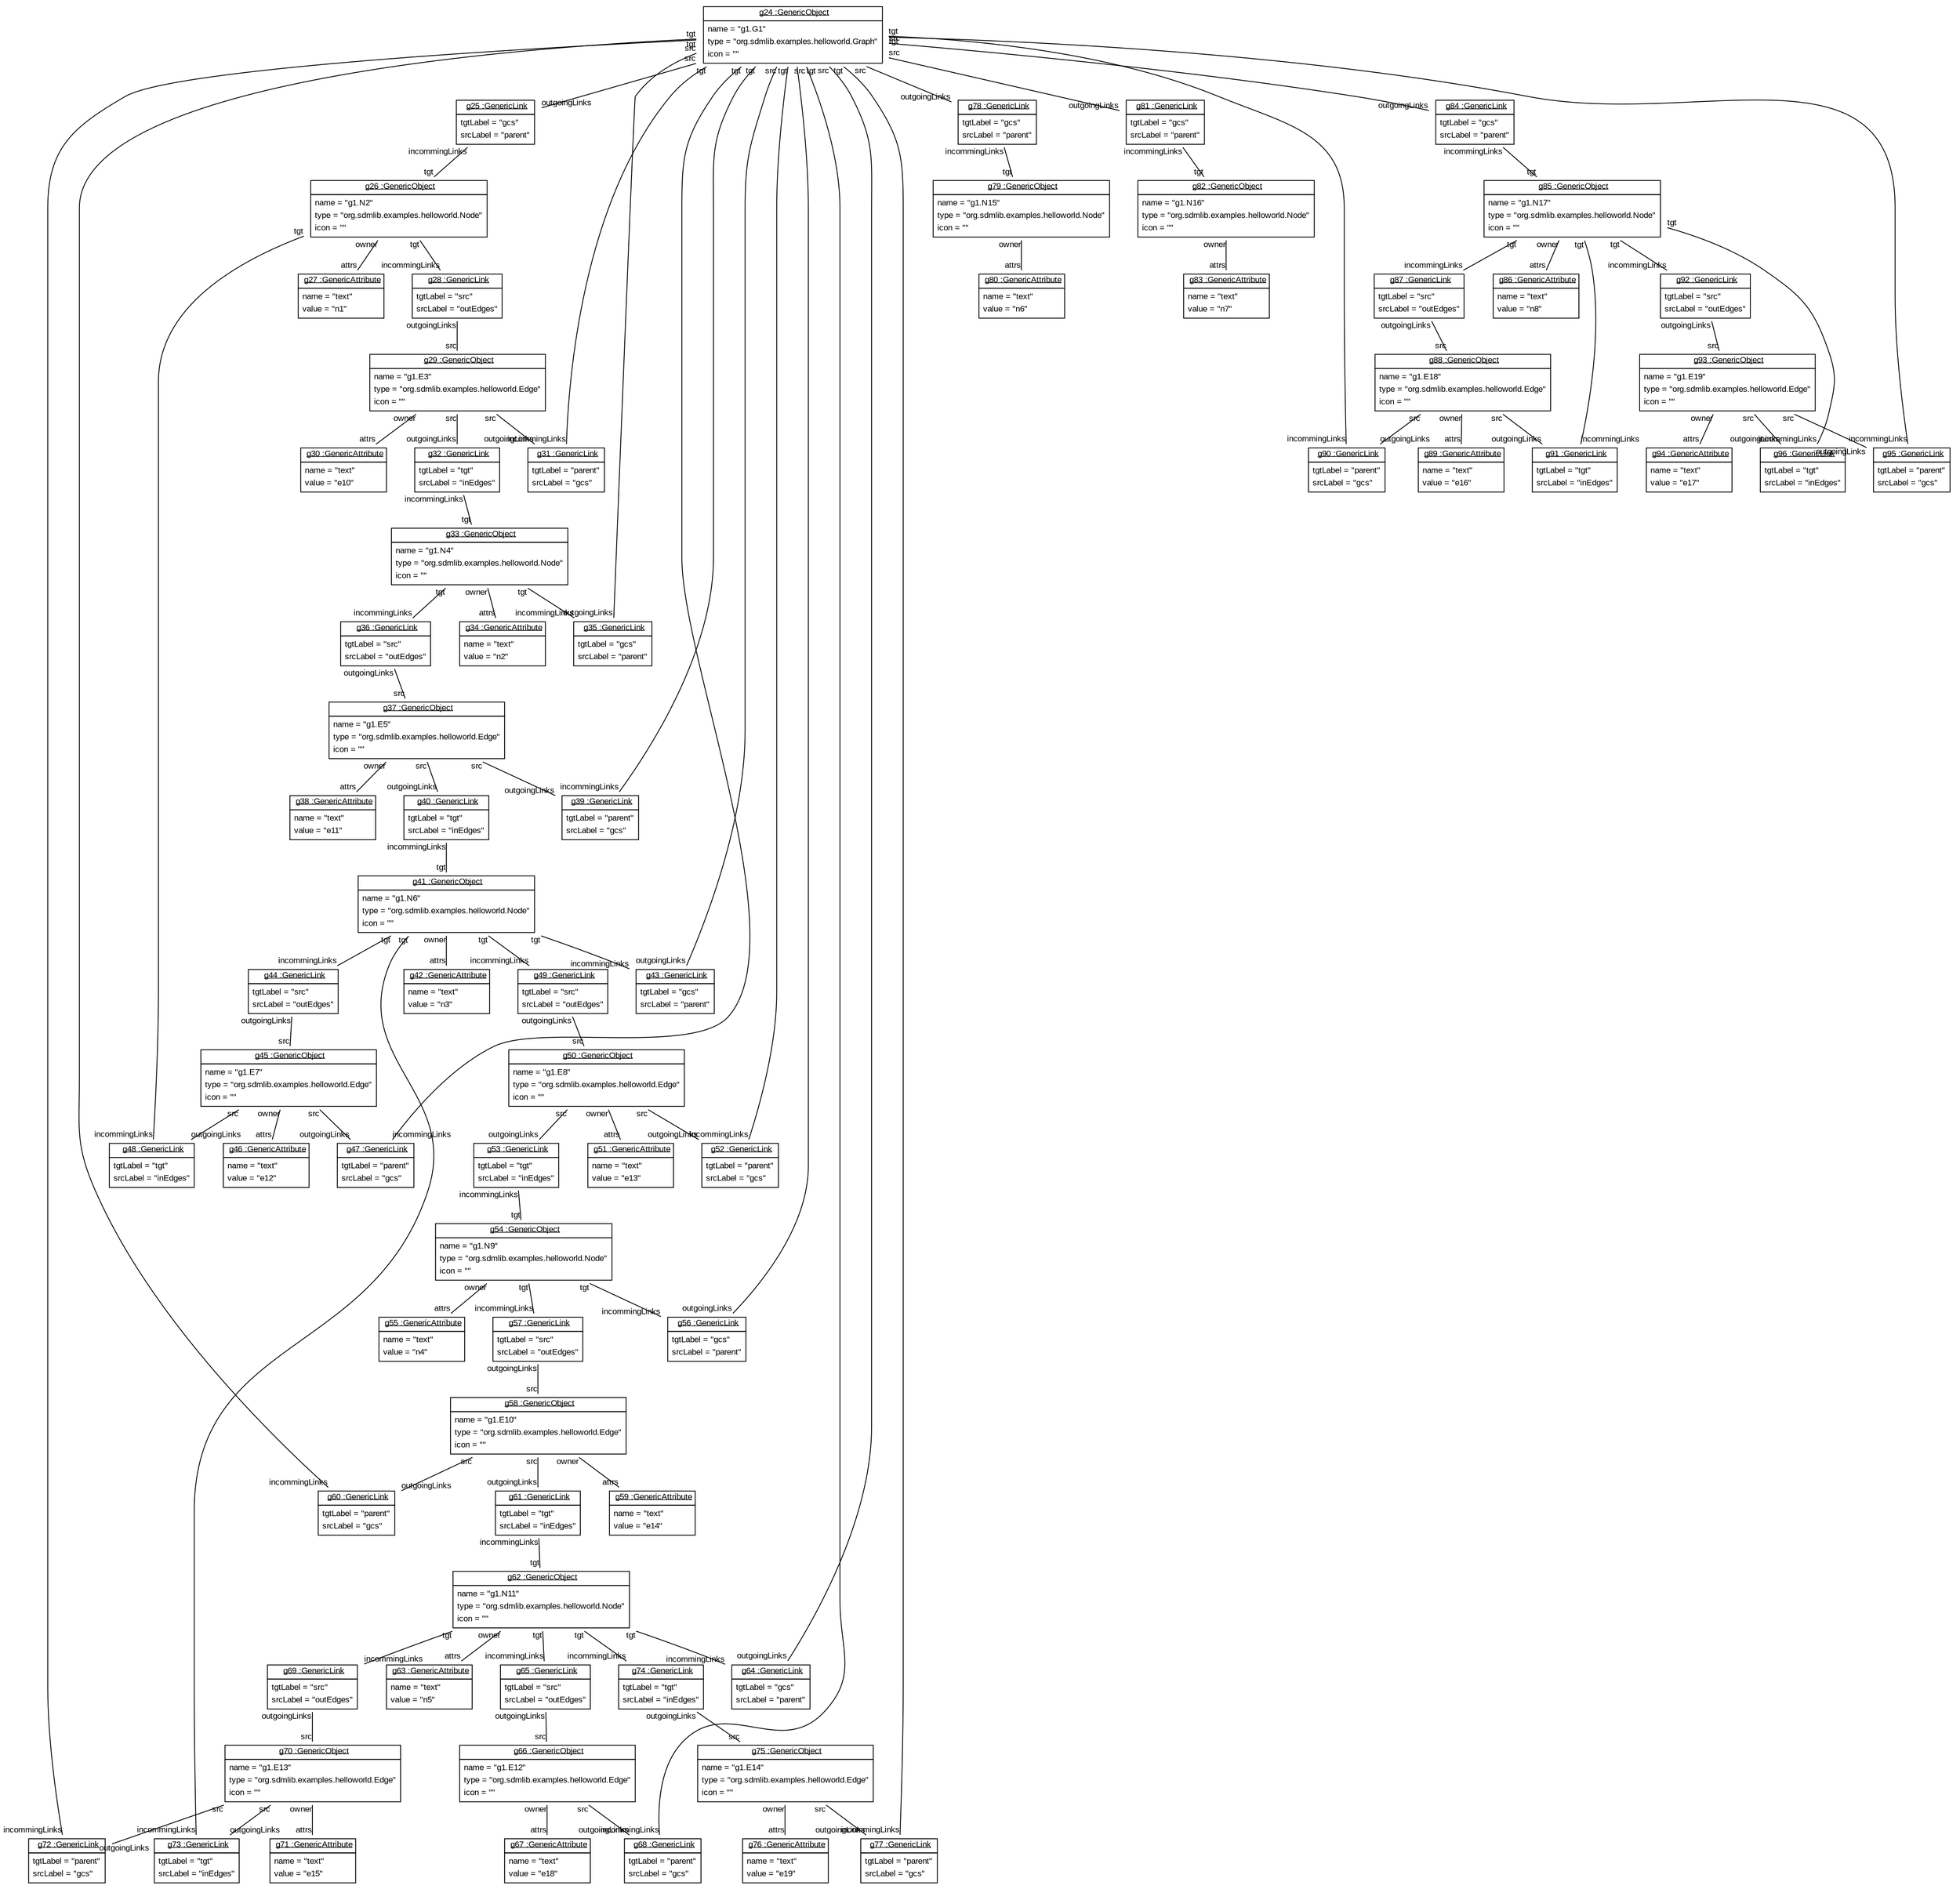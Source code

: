 graph ObjectDiagram {
   node [shape = none, fontsize = 10, fontname = "Arial"];
   edge [fontsize = 10, fontname = "Arial"];
   compound=true;

g24 [label=<<table border='0' cellborder='1' cellspacing='0'> <tr> <td href="../../SDMLib/src/org/sdmlib/models/objects/GenericObject.java"> <u>g24 :GenericObject</u></td></tr><tr><td><table border='0' cellborder='0' cellspacing='0'><tr><td align='left'>name = "g1.G1"</td></tr><tr><td align='left'>type = "org.sdmlib.examples.helloworld.Graph"</td></tr><tr><td align='left'>icon = ""</td></tr></table></td></tr></table>>];
g25 [label=<<table border='0' cellborder='1' cellspacing='0'> <tr> <td href="../../SDMLib/src/org/sdmlib/models/objects/GenericLink.java"> <u>g25 :GenericLink</u></td></tr><tr><td><table border='0' cellborder='0' cellspacing='0'><tr><td align='left'>tgtLabel = "gcs"</td></tr><tr><td align='left'>srcLabel = "parent"</td></tr></table></td></tr></table>>];
g26 [label=<<table border='0' cellborder='1' cellspacing='0'> <tr> <td href="../../SDMLib/src/org/sdmlib/models/objects/GenericObject.java"> <u>g26 :GenericObject</u></td></tr><tr><td><table border='0' cellborder='0' cellspacing='0'><tr><td align='left'>name = "g1.N2"</td></tr><tr><td align='left'>type = "org.sdmlib.examples.helloworld.Node"</td></tr><tr><td align='left'>icon = ""</td></tr></table></td></tr></table>>];
g27 [label=<<table border='0' cellborder='1' cellspacing='0'> <tr> <td href="../../SDMLib/src/org/sdmlib/models/objects/GenericAttribute.java"> <u>g27 :GenericAttribute</u></td></tr><tr><td><table border='0' cellborder='0' cellspacing='0'><tr><td align='left'>name = "text"</td></tr><tr><td align='left'>value = "n1"</td></tr></table></td></tr></table>>];
g28 [label=<<table border='0' cellborder='1' cellspacing='0'> <tr> <td href="../../SDMLib/src/org/sdmlib/models/objects/GenericLink.java"> <u>g28 :GenericLink</u></td></tr><tr><td><table border='0' cellborder='0' cellspacing='0'><tr><td align='left'>tgtLabel = "src"</td></tr><tr><td align='left'>srcLabel = "outEdges"</td></tr></table></td></tr></table>>];
g29 [label=<<table border='0' cellborder='1' cellspacing='0'> <tr> <td href="../../SDMLib/src/org/sdmlib/models/objects/GenericObject.java"> <u>g29 :GenericObject</u></td></tr><tr><td><table border='0' cellborder='0' cellspacing='0'><tr><td align='left'>name = "g1.E3"</td></tr><tr><td align='left'>type = "org.sdmlib.examples.helloworld.Edge"</td></tr><tr><td align='left'>icon = ""</td></tr></table></td></tr></table>>];
g30 [label=<<table border='0' cellborder='1' cellspacing='0'> <tr> <td href="../../SDMLib/src/org/sdmlib/models/objects/GenericAttribute.java"> <u>g30 :GenericAttribute</u></td></tr><tr><td><table border='0' cellborder='0' cellspacing='0'><tr><td align='left'>name = "text"</td></tr><tr><td align='left'>value = "e10"</td></tr></table></td></tr></table>>];
g31 [label=<<table border='0' cellborder='1' cellspacing='0'> <tr> <td href="../../SDMLib/src/org/sdmlib/models/objects/GenericLink.java"> <u>g31 :GenericLink</u></td></tr><tr><td><table border='0' cellborder='0' cellspacing='0'><tr><td align='left'>tgtLabel = "parent"</td></tr><tr><td align='left'>srcLabel = "gcs"</td></tr></table></td></tr></table>>];
g32 [label=<<table border='0' cellborder='1' cellspacing='0'> <tr> <td href="../../SDMLib/src/org/sdmlib/models/objects/GenericLink.java"> <u>g32 :GenericLink</u></td></tr><tr><td><table border='0' cellborder='0' cellspacing='0'><tr><td align='left'>tgtLabel = "tgt"</td></tr><tr><td align='left'>srcLabel = "inEdges"</td></tr></table></td></tr></table>>];
g33 [label=<<table border='0' cellborder='1' cellspacing='0'> <tr> <td href="../../SDMLib/src/org/sdmlib/models/objects/GenericObject.java"> <u>g33 :GenericObject</u></td></tr><tr><td><table border='0' cellborder='0' cellspacing='0'><tr><td align='left'>name = "g1.N4"</td></tr><tr><td align='left'>type = "org.sdmlib.examples.helloworld.Node"</td></tr><tr><td align='left'>icon = ""</td></tr></table></td></tr></table>>];
g34 [label=<<table border='0' cellborder='1' cellspacing='0'> <tr> <td href="../../SDMLib/src/org/sdmlib/models/objects/GenericAttribute.java"> <u>g34 :GenericAttribute</u></td></tr><tr><td><table border='0' cellborder='0' cellspacing='0'><tr><td align='left'>name = "text"</td></tr><tr><td align='left'>value = "n2"</td></tr></table></td></tr></table>>];
g35 [label=<<table border='0' cellborder='1' cellspacing='0'> <tr> <td href="../../SDMLib/src/org/sdmlib/models/objects/GenericLink.java"> <u>g35 :GenericLink</u></td></tr><tr><td><table border='0' cellborder='0' cellspacing='0'><tr><td align='left'>tgtLabel = "gcs"</td></tr><tr><td align='left'>srcLabel = "parent"</td></tr></table></td></tr></table>>];
g36 [label=<<table border='0' cellborder='1' cellspacing='0'> <tr> <td href="../../SDMLib/src/org/sdmlib/models/objects/GenericLink.java"> <u>g36 :GenericLink</u></td></tr><tr><td><table border='0' cellborder='0' cellspacing='0'><tr><td align='left'>tgtLabel = "src"</td></tr><tr><td align='left'>srcLabel = "outEdges"</td></tr></table></td></tr></table>>];
g37 [label=<<table border='0' cellborder='1' cellspacing='0'> <tr> <td href="../../SDMLib/src/org/sdmlib/models/objects/GenericObject.java"> <u>g37 :GenericObject</u></td></tr><tr><td><table border='0' cellborder='0' cellspacing='0'><tr><td align='left'>name = "g1.E5"</td></tr><tr><td align='left'>type = "org.sdmlib.examples.helloworld.Edge"</td></tr><tr><td align='left'>icon = ""</td></tr></table></td></tr></table>>];
g38 [label=<<table border='0' cellborder='1' cellspacing='0'> <tr> <td href="../../SDMLib/src/org/sdmlib/models/objects/GenericAttribute.java"> <u>g38 :GenericAttribute</u></td></tr><tr><td><table border='0' cellborder='0' cellspacing='0'><tr><td align='left'>name = "text"</td></tr><tr><td align='left'>value = "e11"</td></tr></table></td></tr></table>>];
g39 [label=<<table border='0' cellborder='1' cellspacing='0'> <tr> <td href="../../SDMLib/src/org/sdmlib/models/objects/GenericLink.java"> <u>g39 :GenericLink</u></td></tr><tr><td><table border='0' cellborder='0' cellspacing='0'><tr><td align='left'>tgtLabel = "parent"</td></tr><tr><td align='left'>srcLabel = "gcs"</td></tr></table></td></tr></table>>];
g40 [label=<<table border='0' cellborder='1' cellspacing='0'> <tr> <td href="../../SDMLib/src/org/sdmlib/models/objects/GenericLink.java"> <u>g40 :GenericLink</u></td></tr><tr><td><table border='0' cellborder='0' cellspacing='0'><tr><td align='left'>tgtLabel = "tgt"</td></tr><tr><td align='left'>srcLabel = "inEdges"</td></tr></table></td></tr></table>>];
g41 [label=<<table border='0' cellborder='1' cellspacing='0'> <tr> <td href="../../SDMLib/src/org/sdmlib/models/objects/GenericObject.java"> <u>g41 :GenericObject</u></td></tr><tr><td><table border='0' cellborder='0' cellspacing='0'><tr><td align='left'>name = "g1.N6"</td></tr><tr><td align='left'>type = "org.sdmlib.examples.helloworld.Node"</td></tr><tr><td align='left'>icon = ""</td></tr></table></td></tr></table>>];
g42 [label=<<table border='0' cellborder='1' cellspacing='0'> <tr> <td href="../../SDMLib/src/org/sdmlib/models/objects/GenericAttribute.java"> <u>g42 :GenericAttribute</u></td></tr><tr><td><table border='0' cellborder='0' cellspacing='0'><tr><td align='left'>name = "text"</td></tr><tr><td align='left'>value = "n3"</td></tr></table></td></tr></table>>];
g43 [label=<<table border='0' cellborder='1' cellspacing='0'> <tr> <td href="../../SDMLib/src/org/sdmlib/models/objects/GenericLink.java"> <u>g43 :GenericLink</u></td></tr><tr><td><table border='0' cellborder='0' cellspacing='0'><tr><td align='left'>tgtLabel = "gcs"</td></tr><tr><td align='left'>srcLabel = "parent"</td></tr></table></td></tr></table>>];
g44 [label=<<table border='0' cellborder='1' cellspacing='0'> <tr> <td href="../../SDMLib/src/org/sdmlib/models/objects/GenericLink.java"> <u>g44 :GenericLink</u></td></tr><tr><td><table border='0' cellborder='0' cellspacing='0'><tr><td align='left'>tgtLabel = "src"</td></tr><tr><td align='left'>srcLabel = "outEdges"</td></tr></table></td></tr></table>>];
g45 [label=<<table border='0' cellborder='1' cellspacing='0'> <tr> <td href="../../SDMLib/src/org/sdmlib/models/objects/GenericObject.java"> <u>g45 :GenericObject</u></td></tr><tr><td><table border='0' cellborder='0' cellspacing='0'><tr><td align='left'>name = "g1.E7"</td></tr><tr><td align='left'>type = "org.sdmlib.examples.helloworld.Edge"</td></tr><tr><td align='left'>icon = ""</td></tr></table></td></tr></table>>];
g46 [label=<<table border='0' cellborder='1' cellspacing='0'> <tr> <td href="../../SDMLib/src/org/sdmlib/models/objects/GenericAttribute.java"> <u>g46 :GenericAttribute</u></td></tr><tr><td><table border='0' cellborder='0' cellspacing='0'><tr><td align='left'>name = "text"</td></tr><tr><td align='left'>value = "e12"</td></tr></table></td></tr></table>>];
g47 [label=<<table border='0' cellborder='1' cellspacing='0'> <tr> <td href="../../SDMLib/src/org/sdmlib/models/objects/GenericLink.java"> <u>g47 :GenericLink</u></td></tr><tr><td><table border='0' cellborder='0' cellspacing='0'><tr><td align='left'>tgtLabel = "parent"</td></tr><tr><td align='left'>srcLabel = "gcs"</td></tr></table></td></tr></table>>];
g48 [label=<<table border='0' cellborder='1' cellspacing='0'> <tr> <td href="../../SDMLib/src/org/sdmlib/models/objects/GenericLink.java"> <u>g48 :GenericLink</u></td></tr><tr><td><table border='0' cellborder='0' cellspacing='0'><tr><td align='left'>tgtLabel = "tgt"</td></tr><tr><td align='left'>srcLabel = "inEdges"</td></tr></table></td></tr></table>>];
g49 [label=<<table border='0' cellborder='1' cellspacing='0'> <tr> <td href="../../SDMLib/src/org/sdmlib/models/objects/GenericLink.java"> <u>g49 :GenericLink</u></td></tr><tr><td><table border='0' cellborder='0' cellspacing='0'><tr><td align='left'>tgtLabel = "src"</td></tr><tr><td align='left'>srcLabel = "outEdges"</td></tr></table></td></tr></table>>];
g50 [label=<<table border='0' cellborder='1' cellspacing='0'> <tr> <td href="../../SDMLib/src/org/sdmlib/models/objects/GenericObject.java"> <u>g50 :GenericObject</u></td></tr><tr><td><table border='0' cellborder='0' cellspacing='0'><tr><td align='left'>name = "g1.E8"</td></tr><tr><td align='left'>type = "org.sdmlib.examples.helloworld.Edge"</td></tr><tr><td align='left'>icon = ""</td></tr></table></td></tr></table>>];
g51 [label=<<table border='0' cellborder='1' cellspacing='0'> <tr> <td href="../../SDMLib/src/org/sdmlib/models/objects/GenericAttribute.java"> <u>g51 :GenericAttribute</u></td></tr><tr><td><table border='0' cellborder='0' cellspacing='0'><tr><td align='left'>name = "text"</td></tr><tr><td align='left'>value = "e13"</td></tr></table></td></tr></table>>];
g52 [label=<<table border='0' cellborder='1' cellspacing='0'> <tr> <td href="../../SDMLib/src/org/sdmlib/models/objects/GenericLink.java"> <u>g52 :GenericLink</u></td></tr><tr><td><table border='0' cellborder='0' cellspacing='0'><tr><td align='left'>tgtLabel = "parent"</td></tr><tr><td align='left'>srcLabel = "gcs"</td></tr></table></td></tr></table>>];
g53 [label=<<table border='0' cellborder='1' cellspacing='0'> <tr> <td href="../../SDMLib/src/org/sdmlib/models/objects/GenericLink.java"> <u>g53 :GenericLink</u></td></tr><tr><td><table border='0' cellborder='0' cellspacing='0'><tr><td align='left'>tgtLabel = "tgt"</td></tr><tr><td align='left'>srcLabel = "inEdges"</td></tr></table></td></tr></table>>];
g54 [label=<<table border='0' cellborder='1' cellspacing='0'> <tr> <td href="../../SDMLib/src/org/sdmlib/models/objects/GenericObject.java"> <u>g54 :GenericObject</u></td></tr><tr><td><table border='0' cellborder='0' cellspacing='0'><tr><td align='left'>name = "g1.N9"</td></tr><tr><td align='left'>type = "org.sdmlib.examples.helloworld.Node"</td></tr><tr><td align='left'>icon = ""</td></tr></table></td></tr></table>>];
g55 [label=<<table border='0' cellborder='1' cellspacing='0'> <tr> <td href="../../SDMLib/src/org/sdmlib/models/objects/GenericAttribute.java"> <u>g55 :GenericAttribute</u></td></tr><tr><td><table border='0' cellborder='0' cellspacing='0'><tr><td align='left'>name = "text"</td></tr><tr><td align='left'>value = "n4"</td></tr></table></td></tr></table>>];
g56 [label=<<table border='0' cellborder='1' cellspacing='0'> <tr> <td href="../../SDMLib/src/org/sdmlib/models/objects/GenericLink.java"> <u>g56 :GenericLink</u></td></tr><tr><td><table border='0' cellborder='0' cellspacing='0'><tr><td align='left'>tgtLabel = "gcs"</td></tr><tr><td align='left'>srcLabel = "parent"</td></tr></table></td></tr></table>>];
g57 [label=<<table border='0' cellborder='1' cellspacing='0'> <tr> <td href="../../SDMLib/src/org/sdmlib/models/objects/GenericLink.java"> <u>g57 :GenericLink</u></td></tr><tr><td><table border='0' cellborder='0' cellspacing='0'><tr><td align='left'>tgtLabel = "src"</td></tr><tr><td align='left'>srcLabel = "outEdges"</td></tr></table></td></tr></table>>];
g58 [label=<<table border='0' cellborder='1' cellspacing='0'> <tr> <td href="../../SDMLib/src/org/sdmlib/models/objects/GenericObject.java"> <u>g58 :GenericObject</u></td></tr><tr><td><table border='0' cellborder='0' cellspacing='0'><tr><td align='left'>name = "g1.E10"</td></tr><tr><td align='left'>type = "org.sdmlib.examples.helloworld.Edge"</td></tr><tr><td align='left'>icon = ""</td></tr></table></td></tr></table>>];
g59 [label=<<table border='0' cellborder='1' cellspacing='0'> <tr> <td href="../../SDMLib/src/org/sdmlib/models/objects/GenericAttribute.java"> <u>g59 :GenericAttribute</u></td></tr><tr><td><table border='0' cellborder='0' cellspacing='0'><tr><td align='left'>name = "text"</td></tr><tr><td align='left'>value = "e14"</td></tr></table></td></tr></table>>];
g60 [label=<<table border='0' cellborder='1' cellspacing='0'> <tr> <td href="../../SDMLib/src/org/sdmlib/models/objects/GenericLink.java"> <u>g60 :GenericLink</u></td></tr><tr><td><table border='0' cellborder='0' cellspacing='0'><tr><td align='left'>tgtLabel = "parent"</td></tr><tr><td align='left'>srcLabel = "gcs"</td></tr></table></td></tr></table>>];
g61 [label=<<table border='0' cellborder='1' cellspacing='0'> <tr> <td href="../../SDMLib/src/org/sdmlib/models/objects/GenericLink.java"> <u>g61 :GenericLink</u></td></tr><tr><td><table border='0' cellborder='0' cellspacing='0'><tr><td align='left'>tgtLabel = "tgt"</td></tr><tr><td align='left'>srcLabel = "inEdges"</td></tr></table></td></tr></table>>];
g62 [label=<<table border='0' cellborder='1' cellspacing='0'> <tr> <td href="../../SDMLib/src/org/sdmlib/models/objects/GenericObject.java"> <u>g62 :GenericObject</u></td></tr><tr><td><table border='0' cellborder='0' cellspacing='0'><tr><td align='left'>name = "g1.N11"</td></tr><tr><td align='left'>type = "org.sdmlib.examples.helloworld.Node"</td></tr><tr><td align='left'>icon = ""</td></tr></table></td></tr></table>>];
g63 [label=<<table border='0' cellborder='1' cellspacing='0'> <tr> <td href="../../SDMLib/src/org/sdmlib/models/objects/GenericAttribute.java"> <u>g63 :GenericAttribute</u></td></tr><tr><td><table border='0' cellborder='0' cellspacing='0'><tr><td align='left'>name = "text"</td></tr><tr><td align='left'>value = "n5"</td></tr></table></td></tr></table>>];
g64 [label=<<table border='0' cellborder='1' cellspacing='0'> <tr> <td href="../../SDMLib/src/org/sdmlib/models/objects/GenericLink.java"> <u>g64 :GenericLink</u></td></tr><tr><td><table border='0' cellborder='0' cellspacing='0'><tr><td align='left'>tgtLabel = "gcs"</td></tr><tr><td align='left'>srcLabel = "parent"</td></tr></table></td></tr></table>>];
g65 [label=<<table border='0' cellborder='1' cellspacing='0'> <tr> <td href="../../SDMLib/src/org/sdmlib/models/objects/GenericLink.java"> <u>g65 :GenericLink</u></td></tr><tr><td><table border='0' cellborder='0' cellspacing='0'><tr><td align='left'>tgtLabel = "src"</td></tr><tr><td align='left'>srcLabel = "outEdges"</td></tr></table></td></tr></table>>];
g66 [label=<<table border='0' cellborder='1' cellspacing='0'> <tr> <td href="../../SDMLib/src/org/sdmlib/models/objects/GenericObject.java"> <u>g66 :GenericObject</u></td></tr><tr><td><table border='0' cellborder='0' cellspacing='0'><tr><td align='left'>name = "g1.E12"</td></tr><tr><td align='left'>type = "org.sdmlib.examples.helloworld.Edge"</td></tr><tr><td align='left'>icon = ""</td></tr></table></td></tr></table>>];
g67 [label=<<table border='0' cellborder='1' cellspacing='0'> <tr> <td href="../../SDMLib/src/org/sdmlib/models/objects/GenericAttribute.java"> <u>g67 :GenericAttribute</u></td></tr><tr><td><table border='0' cellborder='0' cellspacing='0'><tr><td align='left'>name = "text"</td></tr><tr><td align='left'>value = "e18"</td></tr></table></td></tr></table>>];
g68 [label=<<table border='0' cellborder='1' cellspacing='0'> <tr> <td href="../../SDMLib/src/org/sdmlib/models/objects/GenericLink.java"> <u>g68 :GenericLink</u></td></tr><tr><td><table border='0' cellborder='0' cellspacing='0'><tr><td align='left'>tgtLabel = "parent"</td></tr><tr><td align='left'>srcLabel = "gcs"</td></tr></table></td></tr></table>>];
g69 [label=<<table border='0' cellborder='1' cellspacing='0'> <tr> <td href="../../SDMLib/src/org/sdmlib/models/objects/GenericLink.java"> <u>g69 :GenericLink</u></td></tr><tr><td><table border='0' cellborder='0' cellspacing='0'><tr><td align='left'>tgtLabel = "src"</td></tr><tr><td align='left'>srcLabel = "outEdges"</td></tr></table></td></tr></table>>];
g70 [label=<<table border='0' cellborder='1' cellspacing='0'> <tr> <td href="../../SDMLib/src/org/sdmlib/models/objects/GenericObject.java"> <u>g70 :GenericObject</u></td></tr><tr><td><table border='0' cellborder='0' cellspacing='0'><tr><td align='left'>name = "g1.E13"</td></tr><tr><td align='left'>type = "org.sdmlib.examples.helloworld.Edge"</td></tr><tr><td align='left'>icon = ""</td></tr></table></td></tr></table>>];
g71 [label=<<table border='0' cellborder='1' cellspacing='0'> <tr> <td href="../../SDMLib/src/org/sdmlib/models/objects/GenericAttribute.java"> <u>g71 :GenericAttribute</u></td></tr><tr><td><table border='0' cellborder='0' cellspacing='0'><tr><td align='left'>name = "text"</td></tr><tr><td align='left'>value = "e15"</td></tr></table></td></tr></table>>];
g72 [label=<<table border='0' cellborder='1' cellspacing='0'> <tr> <td href="../../SDMLib/src/org/sdmlib/models/objects/GenericLink.java"> <u>g72 :GenericLink</u></td></tr><tr><td><table border='0' cellborder='0' cellspacing='0'><tr><td align='left'>tgtLabel = "parent"</td></tr><tr><td align='left'>srcLabel = "gcs"</td></tr></table></td></tr></table>>];
g73 [label=<<table border='0' cellborder='1' cellspacing='0'> <tr> <td href="../../SDMLib/src/org/sdmlib/models/objects/GenericLink.java"> <u>g73 :GenericLink</u></td></tr><tr><td><table border='0' cellborder='0' cellspacing='0'><tr><td align='left'>tgtLabel = "tgt"</td></tr><tr><td align='left'>srcLabel = "inEdges"</td></tr></table></td></tr></table>>];
g74 [label=<<table border='0' cellborder='1' cellspacing='0'> <tr> <td href="../../SDMLib/src/org/sdmlib/models/objects/GenericLink.java"> <u>g74 :GenericLink</u></td></tr><tr><td><table border='0' cellborder='0' cellspacing='0'><tr><td align='left'>tgtLabel = "tgt"</td></tr><tr><td align='left'>srcLabel = "inEdges"</td></tr></table></td></tr></table>>];
g75 [label=<<table border='0' cellborder='1' cellspacing='0'> <tr> <td href="../../SDMLib/src/org/sdmlib/models/objects/GenericObject.java"> <u>g75 :GenericObject</u></td></tr><tr><td><table border='0' cellborder='0' cellspacing='0'><tr><td align='left'>name = "g1.E14"</td></tr><tr><td align='left'>type = "org.sdmlib.examples.helloworld.Edge"</td></tr><tr><td align='left'>icon = ""</td></tr></table></td></tr></table>>];
g76 [label=<<table border='0' cellborder='1' cellspacing='0'> <tr> <td href="../../SDMLib/src/org/sdmlib/models/objects/GenericAttribute.java"> <u>g76 :GenericAttribute</u></td></tr><tr><td><table border='0' cellborder='0' cellspacing='0'><tr><td align='left'>name = "text"</td></tr><tr><td align='left'>value = "e19"</td></tr></table></td></tr></table>>];
g77 [label=<<table border='0' cellborder='1' cellspacing='0'> <tr> <td href="../../SDMLib/src/org/sdmlib/models/objects/GenericLink.java"> <u>g77 :GenericLink</u></td></tr><tr><td><table border='0' cellborder='0' cellspacing='0'><tr><td align='left'>tgtLabel = "parent"</td></tr><tr><td align='left'>srcLabel = "gcs"</td></tr></table></td></tr></table>>];
g78 [label=<<table border='0' cellborder='1' cellspacing='0'> <tr> <td href="../../SDMLib/src/org/sdmlib/models/objects/GenericLink.java"> <u>g78 :GenericLink</u></td></tr><tr><td><table border='0' cellborder='0' cellspacing='0'><tr><td align='left'>tgtLabel = "gcs"</td></tr><tr><td align='left'>srcLabel = "parent"</td></tr></table></td></tr></table>>];
g79 [label=<<table border='0' cellborder='1' cellspacing='0'> <tr> <td href="../../SDMLib/src/org/sdmlib/models/objects/GenericObject.java"> <u>g79 :GenericObject</u></td></tr><tr><td><table border='0' cellborder='0' cellspacing='0'><tr><td align='left'>name = "g1.N15"</td></tr><tr><td align='left'>type = "org.sdmlib.examples.helloworld.Node"</td></tr><tr><td align='left'>icon = ""</td></tr></table></td></tr></table>>];
g80 [label=<<table border='0' cellborder='1' cellspacing='0'> <tr> <td href="../../SDMLib/src/org/sdmlib/models/objects/GenericAttribute.java"> <u>g80 :GenericAttribute</u></td></tr><tr><td><table border='0' cellborder='0' cellspacing='0'><tr><td align='left'>name = "text"</td></tr><tr><td align='left'>value = "n6"</td></tr></table></td></tr></table>>];
g81 [label=<<table border='0' cellborder='1' cellspacing='0'> <tr> <td href="../../SDMLib/src/org/sdmlib/models/objects/GenericLink.java"> <u>g81 :GenericLink</u></td></tr><tr><td><table border='0' cellborder='0' cellspacing='0'><tr><td align='left'>tgtLabel = "gcs"</td></tr><tr><td align='left'>srcLabel = "parent"</td></tr></table></td></tr></table>>];
g82 [label=<<table border='0' cellborder='1' cellspacing='0'> <tr> <td href="../../SDMLib/src/org/sdmlib/models/objects/GenericObject.java"> <u>g82 :GenericObject</u></td></tr><tr><td><table border='0' cellborder='0' cellspacing='0'><tr><td align='left'>name = "g1.N16"</td></tr><tr><td align='left'>type = "org.sdmlib.examples.helloworld.Node"</td></tr><tr><td align='left'>icon = ""</td></tr></table></td></tr></table>>];
g83 [label=<<table border='0' cellborder='1' cellspacing='0'> <tr> <td href="../../SDMLib/src/org/sdmlib/models/objects/GenericAttribute.java"> <u>g83 :GenericAttribute</u></td></tr><tr><td><table border='0' cellborder='0' cellspacing='0'><tr><td align='left'>name = "text"</td></tr><tr><td align='left'>value = "n7"</td></tr></table></td></tr></table>>];
g84 [label=<<table border='0' cellborder='1' cellspacing='0'> <tr> <td href="../../SDMLib/src/org/sdmlib/models/objects/GenericLink.java"> <u>g84 :GenericLink</u></td></tr><tr><td><table border='0' cellborder='0' cellspacing='0'><tr><td align='left'>tgtLabel = "gcs"</td></tr><tr><td align='left'>srcLabel = "parent"</td></tr></table></td></tr></table>>];
g85 [label=<<table border='0' cellborder='1' cellspacing='0'> <tr> <td href="../../SDMLib/src/org/sdmlib/models/objects/GenericObject.java"> <u>g85 :GenericObject</u></td></tr><tr><td><table border='0' cellborder='0' cellspacing='0'><tr><td align='left'>name = "g1.N17"</td></tr><tr><td align='left'>type = "org.sdmlib.examples.helloworld.Node"</td></tr><tr><td align='left'>icon = ""</td></tr></table></td></tr></table>>];
g86 [label=<<table border='0' cellborder='1' cellspacing='0'> <tr> <td href="../../SDMLib/src/org/sdmlib/models/objects/GenericAttribute.java"> <u>g86 :GenericAttribute</u></td></tr><tr><td><table border='0' cellborder='0' cellspacing='0'><tr><td align='left'>name = "text"</td></tr><tr><td align='left'>value = "n8"</td></tr></table></td></tr></table>>];
g87 [label=<<table border='0' cellborder='1' cellspacing='0'> <tr> <td href="../../SDMLib/src/org/sdmlib/models/objects/GenericLink.java"> <u>g87 :GenericLink</u></td></tr><tr><td><table border='0' cellborder='0' cellspacing='0'><tr><td align='left'>tgtLabel = "src"</td></tr><tr><td align='left'>srcLabel = "outEdges"</td></tr></table></td></tr></table>>];
g88 [label=<<table border='0' cellborder='1' cellspacing='0'> <tr> <td href="../../SDMLib/src/org/sdmlib/models/objects/GenericObject.java"> <u>g88 :GenericObject</u></td></tr><tr><td><table border='0' cellborder='0' cellspacing='0'><tr><td align='left'>name = "g1.E18"</td></tr><tr><td align='left'>type = "org.sdmlib.examples.helloworld.Edge"</td></tr><tr><td align='left'>icon = ""</td></tr></table></td></tr></table>>];
g89 [label=<<table border='0' cellborder='1' cellspacing='0'> <tr> <td href="../../SDMLib/src/org/sdmlib/models/objects/GenericAttribute.java"> <u>g89 :GenericAttribute</u></td></tr><tr><td><table border='0' cellborder='0' cellspacing='0'><tr><td align='left'>name = "text"</td></tr><tr><td align='left'>value = "e16"</td></tr></table></td></tr></table>>];
g90 [label=<<table border='0' cellborder='1' cellspacing='0'> <tr> <td href="../../SDMLib/src/org/sdmlib/models/objects/GenericLink.java"> <u>g90 :GenericLink</u></td></tr><tr><td><table border='0' cellborder='0' cellspacing='0'><tr><td align='left'>tgtLabel = "parent"</td></tr><tr><td align='left'>srcLabel = "gcs"</td></tr></table></td></tr></table>>];
g91 [label=<<table border='0' cellborder='1' cellspacing='0'> <tr> <td href="../../SDMLib/src/org/sdmlib/models/objects/GenericLink.java"> <u>g91 :GenericLink</u></td></tr><tr><td><table border='0' cellborder='0' cellspacing='0'><tr><td align='left'>tgtLabel = "tgt"</td></tr><tr><td align='left'>srcLabel = "inEdges"</td></tr></table></td></tr></table>>];
g92 [label=<<table border='0' cellborder='1' cellspacing='0'> <tr> <td href="../../SDMLib/src/org/sdmlib/models/objects/GenericLink.java"> <u>g92 :GenericLink</u></td></tr><tr><td><table border='0' cellborder='0' cellspacing='0'><tr><td align='left'>tgtLabel = "src"</td></tr><tr><td align='left'>srcLabel = "outEdges"</td></tr></table></td></tr></table>>];
g93 [label=<<table border='0' cellborder='1' cellspacing='0'> <tr> <td href="../../SDMLib/src/org/sdmlib/models/objects/GenericObject.java"> <u>g93 :GenericObject</u></td></tr><tr><td><table border='0' cellborder='0' cellspacing='0'><tr><td align='left'>name = "g1.E19"</td></tr><tr><td align='left'>type = "org.sdmlib.examples.helloworld.Edge"</td></tr><tr><td align='left'>icon = ""</td></tr></table></td></tr></table>>];
g94 [label=<<table border='0' cellborder='1' cellspacing='0'> <tr> <td href="../../SDMLib/src/org/sdmlib/models/objects/GenericAttribute.java"> <u>g94 :GenericAttribute</u></td></tr><tr><td><table border='0' cellborder='0' cellspacing='0'><tr><td align='left'>name = "text"</td></tr><tr><td align='left'>value = "e17"</td></tr></table></td></tr></table>>];
g95 [label=<<table border='0' cellborder='1' cellspacing='0'> <tr> <td href="../../SDMLib/src/org/sdmlib/models/objects/GenericLink.java"> <u>g95 :GenericLink</u></td></tr><tr><td><table border='0' cellborder='0' cellspacing='0'><tr><td align='left'>tgtLabel = "parent"</td></tr><tr><td align='left'>srcLabel = "gcs"</td></tr></table></td></tr></table>>];
g96 [label=<<table border='0' cellborder='1' cellspacing='0'> <tr> <td href="../../SDMLib/src/org/sdmlib/models/objects/GenericLink.java"> <u>g96 :GenericLink</u></td></tr><tr><td><table border='0' cellborder='0' cellspacing='0'><tr><td align='left'>tgtLabel = "tgt"</td></tr><tr><td align='left'>srcLabel = "inEdges"</td></tr></table></td></tr></table>>];

g24 -- g25 [headlabel = "outgoingLinks" taillabel = "src"];
g24 -- g35 [headlabel = "outgoingLinks" taillabel = "src"];
g24 -- g43 [headlabel = "outgoingLinks" taillabel = "src"];
g24 -- g56 [headlabel = "outgoingLinks" taillabel = "src"];
g24 -- g64 [headlabel = "outgoingLinks" taillabel = "src"];
g24 -- g78 [headlabel = "outgoingLinks" taillabel = "src"];
g24 -- g81 [headlabel = "outgoingLinks" taillabel = "src"];
g24 -- g84 [headlabel = "outgoingLinks" taillabel = "src"];
g24 -- g31 [headlabel = "incommingLinks" taillabel = "tgt"];
g24 -- g39 [headlabel = "incommingLinks" taillabel = "tgt"];
g24 -- g47 [headlabel = "incommingLinks" taillabel = "tgt"];
g24 -- g52 [headlabel = "incommingLinks" taillabel = "tgt"];
g24 -- g60 [headlabel = "incommingLinks" taillabel = "tgt"];
g24 -- g68 [headlabel = "incommingLinks" taillabel = "tgt"];
g24 -- g72 [headlabel = "incommingLinks" taillabel = "tgt"];
g24 -- g77 [headlabel = "incommingLinks" taillabel = "tgt"];
g24 -- g90 [headlabel = "incommingLinks" taillabel = "tgt"];
g24 -- g95 [headlabel = "incommingLinks" taillabel = "tgt"];
g25 -- g26 [headlabel = "tgt" taillabel = "incommingLinks"];
g26 -- g27 [headlabel = "attrs" taillabel = "owner"];
g26 -- g28 [headlabel = "incommingLinks" taillabel = "tgt"];
g26 -- g48 [headlabel = "incommingLinks" taillabel = "tgt"];
g28 -- g29 [headlabel = "src" taillabel = "outgoingLinks"];
g29 -- g30 [headlabel = "attrs" taillabel = "owner"];
g29 -- g31 [headlabel = "outgoingLinks" taillabel = "src"];
g29 -- g32 [headlabel = "outgoingLinks" taillabel = "src"];
g32 -- g33 [headlabel = "tgt" taillabel = "incommingLinks"];
g33 -- g34 [headlabel = "attrs" taillabel = "owner"];
g33 -- g35 [headlabel = "incommingLinks" taillabel = "tgt"];
g33 -- g36 [headlabel = "incommingLinks" taillabel = "tgt"];
g36 -- g37 [headlabel = "src" taillabel = "outgoingLinks"];
g37 -- g38 [headlabel = "attrs" taillabel = "owner"];
g37 -- g39 [headlabel = "outgoingLinks" taillabel = "src"];
g37 -- g40 [headlabel = "outgoingLinks" taillabel = "src"];
g40 -- g41 [headlabel = "tgt" taillabel = "incommingLinks"];
g41 -- g42 [headlabel = "attrs" taillabel = "owner"];
g41 -- g43 [headlabel = "incommingLinks" taillabel = "tgt"];
g41 -- g44 [headlabel = "incommingLinks" taillabel = "tgt"];
g41 -- g49 [headlabel = "incommingLinks" taillabel = "tgt"];
g41 -- g73 [headlabel = "incommingLinks" taillabel = "tgt"];
g44 -- g45 [headlabel = "src" taillabel = "outgoingLinks"];
g45 -- g46 [headlabel = "attrs" taillabel = "owner"];
g45 -- g47 [headlabel = "outgoingLinks" taillabel = "src"];
g45 -- g48 [headlabel = "outgoingLinks" taillabel = "src"];
g49 -- g50 [headlabel = "src" taillabel = "outgoingLinks"];
g50 -- g51 [headlabel = "attrs" taillabel = "owner"];
g50 -- g52 [headlabel = "outgoingLinks" taillabel = "src"];
g50 -- g53 [headlabel = "outgoingLinks" taillabel = "src"];
g53 -- g54 [headlabel = "tgt" taillabel = "incommingLinks"];
g54 -- g55 [headlabel = "attrs" taillabel = "owner"];
g54 -- g56 [headlabel = "incommingLinks" taillabel = "tgt"];
g54 -- g57 [headlabel = "incommingLinks" taillabel = "tgt"];
g57 -- g58 [headlabel = "src" taillabel = "outgoingLinks"];
g58 -- g59 [headlabel = "attrs" taillabel = "owner"];
g58 -- g60 [headlabel = "outgoingLinks" taillabel = "src"];
g58 -- g61 [headlabel = "outgoingLinks" taillabel = "src"];
g61 -- g62 [headlabel = "tgt" taillabel = "incommingLinks"];
g62 -- g63 [headlabel = "attrs" taillabel = "owner"];
g62 -- g64 [headlabel = "incommingLinks" taillabel = "tgt"];
g62 -- g65 [headlabel = "incommingLinks" taillabel = "tgt"];
g62 -- g69 [headlabel = "incommingLinks" taillabel = "tgt"];
g62 -- g74 [headlabel = "incommingLinks" taillabel = "tgt"];
g65 -- g66 [headlabel = "src" taillabel = "outgoingLinks"];
g66 -- g67 [headlabel = "attrs" taillabel = "owner"];
g66 -- g68 [headlabel = "outgoingLinks" taillabel = "src"];
g69 -- g70 [headlabel = "src" taillabel = "outgoingLinks"];
g70 -- g71 [headlabel = "attrs" taillabel = "owner"];
g70 -- g72 [headlabel = "outgoingLinks" taillabel = "src"];
g70 -- g73 [headlabel = "outgoingLinks" taillabel = "src"];
g74 -- g75 [headlabel = "src" taillabel = "outgoingLinks"];
g75 -- g76 [headlabel = "attrs" taillabel = "owner"];
g75 -- g77 [headlabel = "outgoingLinks" taillabel = "src"];
g78 -- g79 [headlabel = "tgt" taillabel = "incommingLinks"];
g79 -- g80 [headlabel = "attrs" taillabel = "owner"];
g81 -- g82 [headlabel = "tgt" taillabel = "incommingLinks"];
g82 -- g83 [headlabel = "attrs" taillabel = "owner"];
g84 -- g85 [headlabel = "tgt" taillabel = "incommingLinks"];
g85 -- g86 [headlabel = "attrs" taillabel = "owner"];
g85 -- g87 [headlabel = "incommingLinks" taillabel = "tgt"];
g85 -- g91 [headlabel = "incommingLinks" taillabel = "tgt"];
g85 -- g92 [headlabel = "incommingLinks" taillabel = "tgt"];
g85 -- g96 [headlabel = "incommingLinks" taillabel = "tgt"];
g87 -- g88 [headlabel = "src" taillabel = "outgoingLinks"];
g88 -- g89 [headlabel = "attrs" taillabel = "owner"];
g88 -- g90 [headlabel = "outgoingLinks" taillabel = "src"];
g88 -- g91 [headlabel = "outgoingLinks" taillabel = "src"];
g92 -- g93 [headlabel = "src" taillabel = "outgoingLinks"];
g93 -- g94 [headlabel = "attrs" taillabel = "owner"];
g93 -- g95 [headlabel = "outgoingLinks" taillabel = "src"];
g93 -- g96 [headlabel = "outgoingLinks" taillabel = "src"];
}
